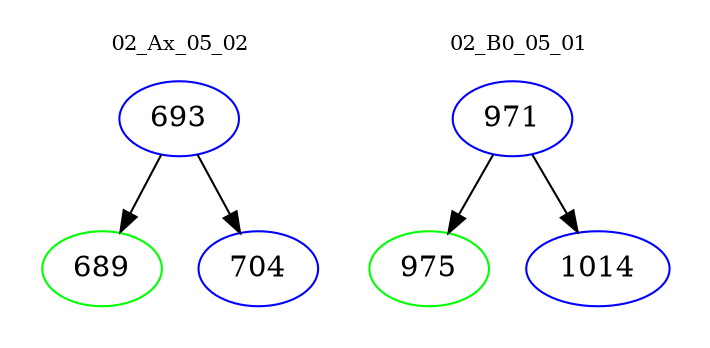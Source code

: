 digraph{
subgraph cluster_0 {
color = white
label = "02_Ax_05_02";
fontsize=10;
T0_693 [label="693", color="blue"]
T0_693 -> T0_689 [color="black"]
T0_689 [label="689", color="green"]
T0_693 -> T0_704 [color="black"]
T0_704 [label="704", color="blue"]
}
subgraph cluster_1 {
color = white
label = "02_B0_05_01";
fontsize=10;
T1_971 [label="971", color="blue"]
T1_971 -> T1_975 [color="black"]
T1_975 [label="975", color="green"]
T1_971 -> T1_1014 [color="black"]
T1_1014 [label="1014", color="blue"]
}
}
